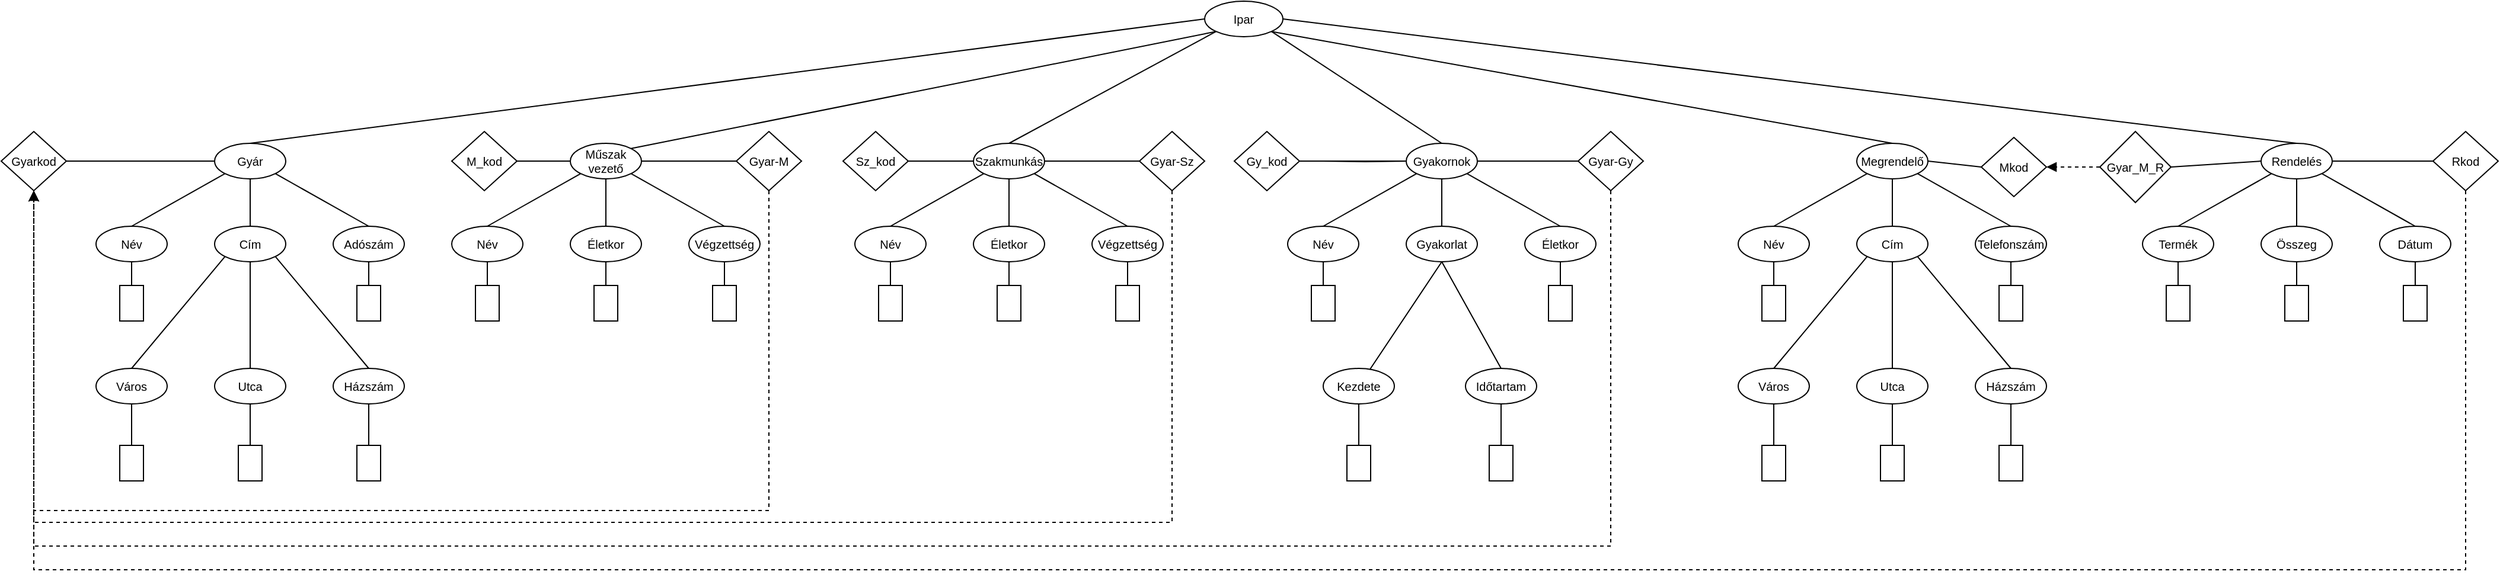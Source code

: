 <mxfile version="24.7.17">
  <diagram name="Page-1" id="0MoOA7dqFpv-dawel8Oq">
    <mxGraphModel dx="2227" dy="1876" grid="1" gridSize="10" guides="1" tooltips="1" connect="1" arrows="1" fold="1" page="1" pageScale="1" pageWidth="827" pageHeight="1169" math="0" shadow="0">
      <root>
        <mxCell id="0" />
        <mxCell id="1" parent="0" />
        <mxCell id="vGQCpLOHaBzgd5Pzb7qW-1" value="Ipar" style="ellipse;whiteSpace=wrap;html=1;fontSize=10;" vertex="1" parent="1">
          <mxGeometry x="415" y="-150" width="66" height="30" as="geometry" />
        </mxCell>
        <mxCell id="vGQCpLOHaBzgd5Pzb7qW-168" style="edgeStyle=orthogonalEdgeStyle;rounded=0;orthogonalLoop=1;jettySize=auto;html=1;exitX=0;exitY=0.5;exitDx=0;exitDy=0;entryX=1;entryY=0.5;entryDx=0;entryDy=0;endArrow=none;endFill=0;" edge="1" parent="1" source="vGQCpLOHaBzgd5Pzb7qW-2" target="vGQCpLOHaBzgd5Pzb7qW-167">
          <mxGeometry relative="1" as="geometry" />
        </mxCell>
        <mxCell id="vGQCpLOHaBzgd5Pzb7qW-2" value="Gyár" style="ellipse;whiteSpace=wrap;html=1;fontSize=10;" vertex="1" parent="1">
          <mxGeometry x="-420" y="-30" width="60" height="30" as="geometry" />
        </mxCell>
        <mxCell id="vGQCpLOHaBzgd5Pzb7qW-6" value="Szakmunkás" style="ellipse;whiteSpace=wrap;html=1;fontSize=10;" vertex="1" parent="1">
          <mxGeometry x="220" y="-30" width="60" height="30" as="geometry" />
        </mxCell>
        <mxCell id="vGQCpLOHaBzgd5Pzb7qW-7" value="Gyakornok" style="ellipse;whiteSpace=wrap;html=1;fontSize=10;" vertex="1" parent="1">
          <mxGeometry x="585" y="-30" width="60" height="30" as="geometry" />
        </mxCell>
        <mxCell id="vGQCpLOHaBzgd5Pzb7qW-8" value="Megrendelő" style="ellipse;whiteSpace=wrap;html=1;fontSize=10;" vertex="1" parent="1">
          <mxGeometry x="965" y="-30" width="60" height="30" as="geometry" />
        </mxCell>
        <mxCell id="vGQCpLOHaBzgd5Pzb7qW-9" value="Rendelés" style="ellipse;whiteSpace=wrap;html=1;fontSize=10;" vertex="1" parent="1">
          <mxGeometry x="1306" y="-30" width="60" height="30" as="geometry" />
        </mxCell>
        <mxCell id="vGQCpLOHaBzgd5Pzb7qW-10" value="" style="endArrow=none;html=1;rounded=0;exitX=0.5;exitY=0;exitDx=0;exitDy=0;entryX=0;entryY=0.5;entryDx=0;entryDy=0;fontSize=10;" edge="1" parent="1" source="vGQCpLOHaBzgd5Pzb7qW-2" target="vGQCpLOHaBzgd5Pzb7qW-1">
          <mxGeometry width="50" height="50" relative="1" as="geometry">
            <mxPoint x="334" y="-10" as="sourcePoint" />
            <mxPoint x="340" y="-50" as="targetPoint" />
            <Array as="points" />
          </mxGeometry>
        </mxCell>
        <mxCell id="vGQCpLOHaBzgd5Pzb7qW-12" value="" style="endArrow=none;html=1;rounded=0;entryX=0;entryY=1;entryDx=0;entryDy=0;exitX=0.5;exitY=0;exitDx=0;exitDy=0;fontSize=10;" edge="1" parent="1" source="vGQCpLOHaBzgd5Pzb7qW-6" target="vGQCpLOHaBzgd5Pzb7qW-1">
          <mxGeometry width="50" height="50" relative="1" as="geometry">
            <mxPoint x="400" y="220" as="sourcePoint" />
            <mxPoint x="450" y="170" as="targetPoint" />
          </mxGeometry>
        </mxCell>
        <mxCell id="vGQCpLOHaBzgd5Pzb7qW-13" value="" style="endArrow=none;html=1;rounded=0;entryX=1;entryY=0.5;entryDx=0;entryDy=0;exitX=0.5;exitY=0;exitDx=0;exitDy=0;fontSize=10;" edge="1" parent="1" source="vGQCpLOHaBzgd5Pzb7qW-9" target="vGQCpLOHaBzgd5Pzb7qW-1">
          <mxGeometry width="50" height="50" relative="1" as="geometry">
            <mxPoint x="400" y="220" as="sourcePoint" />
            <mxPoint x="450" y="170" as="targetPoint" />
          </mxGeometry>
        </mxCell>
        <mxCell id="vGQCpLOHaBzgd5Pzb7qW-14" value="" style="endArrow=none;html=1;rounded=0;entryX=1;entryY=1;entryDx=0;entryDy=0;exitX=0.5;exitY=0;exitDx=0;exitDy=0;fontSize=10;" edge="1" parent="1" source="vGQCpLOHaBzgd5Pzb7qW-8" target="vGQCpLOHaBzgd5Pzb7qW-1">
          <mxGeometry width="50" height="50" relative="1" as="geometry">
            <mxPoint x="400" y="220" as="sourcePoint" />
            <mxPoint x="450" y="170" as="targetPoint" />
          </mxGeometry>
        </mxCell>
        <mxCell id="vGQCpLOHaBzgd5Pzb7qW-15" value="" style="endArrow=none;html=1;rounded=0;entryX=0.5;entryY=0;entryDx=0;entryDy=0;exitX=1;exitY=1;exitDx=0;exitDy=0;fontSize=10;" edge="1" parent="1" source="vGQCpLOHaBzgd5Pzb7qW-1" target="vGQCpLOHaBzgd5Pzb7qW-7">
          <mxGeometry width="50" height="50" relative="1" as="geometry">
            <mxPoint x="400" y="220" as="sourcePoint" />
            <mxPoint x="450" y="170" as="targetPoint" />
          </mxGeometry>
        </mxCell>
        <mxCell id="vGQCpLOHaBzgd5Pzb7qW-29" style="rounded=0;orthogonalLoop=1;jettySize=auto;html=1;exitX=0.5;exitY=1;exitDx=0;exitDy=0;entryX=0;entryY=0.5;entryDx=0;entryDy=0;endArrow=none;endFill=0;fontSize=10;" edge="1" parent="1" source="vGQCpLOHaBzgd5Pzb7qW-16" target="vGQCpLOHaBzgd5Pzb7qW-26">
          <mxGeometry relative="1" as="geometry" />
        </mxCell>
        <mxCell id="vGQCpLOHaBzgd5Pzb7qW-16" value="Név" style="ellipse;whiteSpace=wrap;html=1;fontSize=10;" vertex="1" parent="1">
          <mxGeometry x="-520" y="40" width="60" height="30" as="geometry" />
        </mxCell>
        <mxCell id="vGQCpLOHaBzgd5Pzb7qW-124" style="edgeStyle=orthogonalEdgeStyle;rounded=0;orthogonalLoop=1;jettySize=auto;html=1;exitX=0.5;exitY=1;exitDx=0;exitDy=0;entryX=0;entryY=0.5;entryDx=0;entryDy=0;endArrow=none;endFill=0;fontSize=10;" edge="1" parent="1" source="vGQCpLOHaBzgd5Pzb7qW-17" target="vGQCpLOHaBzgd5Pzb7qW-120">
          <mxGeometry relative="1" as="geometry" />
        </mxCell>
        <mxCell id="vGQCpLOHaBzgd5Pzb7qW-17" value="Házszám" style="ellipse;whiteSpace=wrap;html=1;fontSize=10;" vertex="1" parent="1">
          <mxGeometry x="-320" y="160" width="60" height="30" as="geometry" />
        </mxCell>
        <mxCell id="vGQCpLOHaBzgd5Pzb7qW-122" style="edgeStyle=orthogonalEdgeStyle;rounded=0;orthogonalLoop=1;jettySize=auto;html=1;exitX=0.5;exitY=1;exitDx=0;exitDy=0;entryX=0;entryY=0.5;entryDx=0;entryDy=0;endArrow=none;endFill=0;fontSize=10;" edge="1" parent="1" source="vGQCpLOHaBzgd5Pzb7qW-18" target="vGQCpLOHaBzgd5Pzb7qW-119">
          <mxGeometry relative="1" as="geometry" />
        </mxCell>
        <mxCell id="vGQCpLOHaBzgd5Pzb7qW-18" value="Város" style="ellipse;whiteSpace=wrap;html=1;fontSize=10;" vertex="1" parent="1">
          <mxGeometry x="-520" y="160" width="60" height="30" as="geometry" />
        </mxCell>
        <mxCell id="vGQCpLOHaBzgd5Pzb7qW-31" style="edgeStyle=orthogonalEdgeStyle;rounded=0;orthogonalLoop=1;jettySize=auto;html=1;exitX=0.5;exitY=1;exitDx=0;exitDy=0;endArrow=none;endFill=0;fontSize=10;" edge="1" parent="1" source="vGQCpLOHaBzgd5Pzb7qW-19" target="vGQCpLOHaBzgd5Pzb7qW-20">
          <mxGeometry relative="1" as="geometry" />
        </mxCell>
        <mxCell id="vGQCpLOHaBzgd5Pzb7qW-33" style="rounded=0;orthogonalLoop=1;jettySize=auto;html=1;exitX=0;exitY=1;exitDx=0;exitDy=0;entryX=0.5;entryY=0;entryDx=0;entryDy=0;endArrow=none;endFill=0;fontSize=10;" edge="1" parent="1" source="vGQCpLOHaBzgd5Pzb7qW-19" target="vGQCpLOHaBzgd5Pzb7qW-18">
          <mxGeometry relative="1" as="geometry">
            <mxPoint x="-390" y="100" as="targetPoint" />
          </mxGeometry>
        </mxCell>
        <mxCell id="vGQCpLOHaBzgd5Pzb7qW-19" value="Cím" style="ellipse;whiteSpace=wrap;html=1;fontSize=10;" vertex="1" parent="1">
          <mxGeometry x="-420" y="40" width="60" height="30" as="geometry" />
        </mxCell>
        <mxCell id="vGQCpLOHaBzgd5Pzb7qW-123" style="edgeStyle=orthogonalEdgeStyle;rounded=0;orthogonalLoop=1;jettySize=auto;html=1;exitX=0.5;exitY=1;exitDx=0;exitDy=0;entryX=0;entryY=0.5;entryDx=0;entryDy=0;endArrow=none;endFill=0;fontSize=10;" edge="1" parent="1" source="vGQCpLOHaBzgd5Pzb7qW-20" target="vGQCpLOHaBzgd5Pzb7qW-121">
          <mxGeometry relative="1" as="geometry" />
        </mxCell>
        <mxCell id="vGQCpLOHaBzgd5Pzb7qW-20" value="Utca" style="ellipse;whiteSpace=wrap;html=1;fontSize=10;" vertex="1" parent="1">
          <mxGeometry x="-420" y="160" width="60" height="30" as="geometry" />
        </mxCell>
        <mxCell id="vGQCpLOHaBzgd5Pzb7qW-30" style="rounded=0;orthogonalLoop=1;jettySize=auto;html=1;exitX=0.5;exitY=1;exitDx=0;exitDy=0;entryX=0;entryY=0.5;entryDx=0;entryDy=0;endArrow=none;endFill=0;fontSize=10;" edge="1" parent="1" source="vGQCpLOHaBzgd5Pzb7qW-21" target="vGQCpLOHaBzgd5Pzb7qW-28">
          <mxGeometry relative="1" as="geometry" />
        </mxCell>
        <mxCell id="vGQCpLOHaBzgd5Pzb7qW-21" value="Adószám" style="ellipse;whiteSpace=wrap;html=1;fontSize=10;" vertex="1" parent="1">
          <mxGeometry x="-320" y="40" width="60" height="30" as="geometry" />
        </mxCell>
        <mxCell id="vGQCpLOHaBzgd5Pzb7qW-22" value="" style="endArrow=none;html=1;rounded=0;entryX=0;entryY=1;entryDx=0;entryDy=0;exitX=0.5;exitY=0;exitDx=0;exitDy=0;fontSize=10;" edge="1" parent="1" source="vGQCpLOHaBzgd5Pzb7qW-16" target="vGQCpLOHaBzgd5Pzb7qW-2">
          <mxGeometry width="50" height="50" relative="1" as="geometry">
            <mxPoint x="-380" y="40" as="sourcePoint" />
            <mxPoint x="-330" y="-10" as="targetPoint" />
          </mxGeometry>
        </mxCell>
        <mxCell id="vGQCpLOHaBzgd5Pzb7qW-23" value="" style="endArrow=none;html=1;rounded=0;entryX=0.5;entryY=1;entryDx=0;entryDy=0;exitX=0.5;exitY=0;exitDx=0;exitDy=0;fontSize=10;" edge="1" parent="1" source="vGQCpLOHaBzgd5Pzb7qW-19" target="vGQCpLOHaBzgd5Pzb7qW-2">
          <mxGeometry width="50" height="50" relative="1" as="geometry">
            <mxPoint x="-380" y="40" as="sourcePoint" />
            <mxPoint x="-330" y="-10" as="targetPoint" />
          </mxGeometry>
        </mxCell>
        <mxCell id="vGQCpLOHaBzgd5Pzb7qW-24" value="" style="endArrow=none;html=1;rounded=0;exitX=0.5;exitY=0;exitDx=0;exitDy=0;entryX=1;entryY=1;entryDx=0;entryDy=0;fontSize=10;" edge="1" parent="1" source="vGQCpLOHaBzgd5Pzb7qW-21" target="vGQCpLOHaBzgd5Pzb7qW-2">
          <mxGeometry width="50" height="50" relative="1" as="geometry">
            <mxPoint x="-380" y="40" as="sourcePoint" />
            <mxPoint x="-330" y="-10" as="targetPoint" />
          </mxGeometry>
        </mxCell>
        <mxCell id="vGQCpLOHaBzgd5Pzb7qW-26" value="" style="rounded=0;whiteSpace=wrap;html=1;rotation=90;fontSize=10;" vertex="1" parent="1">
          <mxGeometry x="-505" y="95" width="30" height="20" as="geometry" />
        </mxCell>
        <mxCell id="vGQCpLOHaBzgd5Pzb7qW-28" value="" style="rounded=0;whiteSpace=wrap;html=1;rotation=90;fontSize=10;" vertex="1" parent="1">
          <mxGeometry x="-305" y="95" width="30" height="20" as="geometry" />
        </mxCell>
        <mxCell id="vGQCpLOHaBzgd5Pzb7qW-32" style="rounded=0;orthogonalLoop=1;jettySize=auto;html=1;exitX=1;exitY=1;exitDx=0;exitDy=0;endArrow=none;endFill=0;entryX=0.5;entryY=0;entryDx=0;entryDy=0;fontSize=10;" edge="1" parent="1" source="vGQCpLOHaBzgd5Pzb7qW-19" target="vGQCpLOHaBzgd5Pzb7qW-17">
          <mxGeometry relative="1" as="geometry">
            <mxPoint x="-311" y="174" as="targetPoint" />
          </mxGeometry>
        </mxCell>
        <mxCell id="vGQCpLOHaBzgd5Pzb7qW-50" style="rounded=0;orthogonalLoop=1;jettySize=auto;html=1;exitX=0.5;exitY=1;exitDx=0;exitDy=0;entryX=0;entryY=0.5;entryDx=0;entryDy=0;endArrow=none;endFill=0;fontSize=10;" edge="1" parent="1" source="vGQCpLOHaBzgd5Pzb7qW-51" target="vGQCpLOHaBzgd5Pzb7qW-63">
          <mxGeometry relative="1" as="geometry" />
        </mxCell>
        <mxCell id="vGQCpLOHaBzgd5Pzb7qW-51" value="Név" style="ellipse;whiteSpace=wrap;html=1;fontSize=10;" vertex="1" parent="1">
          <mxGeometry x="120" y="40" width="60" height="30" as="geometry" />
        </mxCell>
        <mxCell id="vGQCpLOHaBzgd5Pzb7qW-115" style="edgeStyle=orthogonalEdgeStyle;rounded=0;orthogonalLoop=1;jettySize=auto;html=1;exitX=0.5;exitY=1;exitDx=0;exitDy=0;entryX=0;entryY=0.5;entryDx=0;entryDy=0;endArrow=none;endFill=0;fontSize=10;" edge="1" parent="1" source="vGQCpLOHaBzgd5Pzb7qW-56" target="vGQCpLOHaBzgd5Pzb7qW-114">
          <mxGeometry relative="1" as="geometry" />
        </mxCell>
        <mxCell id="vGQCpLOHaBzgd5Pzb7qW-56" value="Életkor" style="ellipse;whiteSpace=wrap;html=1;fontSize=10;" vertex="1" parent="1">
          <mxGeometry x="220" y="40" width="60" height="30" as="geometry" />
        </mxCell>
        <mxCell id="vGQCpLOHaBzgd5Pzb7qW-58" style="rounded=0;orthogonalLoop=1;jettySize=auto;html=1;exitX=0.5;exitY=1;exitDx=0;exitDy=0;entryX=0;entryY=0.5;entryDx=0;entryDy=0;endArrow=none;endFill=0;fontSize=10;" edge="1" parent="1" source="vGQCpLOHaBzgd5Pzb7qW-59" target="vGQCpLOHaBzgd5Pzb7qW-64">
          <mxGeometry relative="1" as="geometry" />
        </mxCell>
        <mxCell id="vGQCpLOHaBzgd5Pzb7qW-59" value="Végzettség" style="ellipse;whiteSpace=wrap;html=1;fontSize=10;" vertex="1" parent="1">
          <mxGeometry x="320" y="40" width="60" height="30" as="geometry" />
        </mxCell>
        <mxCell id="vGQCpLOHaBzgd5Pzb7qW-60" value="" style="endArrow=none;html=1;rounded=0;entryX=0;entryY=1;entryDx=0;entryDy=0;exitX=0.5;exitY=0;exitDx=0;exitDy=0;fontSize=10;" edge="1" parent="1" source="vGQCpLOHaBzgd5Pzb7qW-51" target="vGQCpLOHaBzgd5Pzb7qW-6">
          <mxGeometry width="50" height="50" relative="1" as="geometry">
            <mxPoint x="260" y="40" as="sourcePoint" />
            <mxPoint x="229" y="-5" as="targetPoint" />
          </mxGeometry>
        </mxCell>
        <mxCell id="vGQCpLOHaBzgd5Pzb7qW-61" value="" style="endArrow=none;html=1;rounded=0;exitX=0.5;exitY=0;exitDx=0;exitDy=0;entryX=0.5;entryY=1;entryDx=0;entryDy=0;fontSize=10;" edge="1" parent="1" source="vGQCpLOHaBzgd5Pzb7qW-56" target="vGQCpLOHaBzgd5Pzb7qW-6">
          <mxGeometry width="50" height="50" relative="1" as="geometry">
            <mxPoint x="260" y="40" as="sourcePoint" />
            <mxPoint x="250" y="10" as="targetPoint" />
          </mxGeometry>
        </mxCell>
        <mxCell id="vGQCpLOHaBzgd5Pzb7qW-62" value="" style="endArrow=none;html=1;rounded=0;exitX=0.5;exitY=0;exitDx=0;exitDy=0;entryX=1;entryY=1;entryDx=0;entryDy=0;fontSize=10;" edge="1" parent="1" source="vGQCpLOHaBzgd5Pzb7qW-59" target="vGQCpLOHaBzgd5Pzb7qW-6">
          <mxGeometry width="50" height="50" relative="1" as="geometry">
            <mxPoint x="260" y="40" as="sourcePoint" />
            <mxPoint x="271" y="-5" as="targetPoint" />
          </mxGeometry>
        </mxCell>
        <mxCell id="vGQCpLOHaBzgd5Pzb7qW-63" value="" style="rounded=0;whiteSpace=wrap;html=1;rotation=90;fontSize=10;" vertex="1" parent="1">
          <mxGeometry x="135" y="95" width="30" height="20" as="geometry" />
        </mxCell>
        <mxCell id="vGQCpLOHaBzgd5Pzb7qW-64" value="" style="rounded=0;whiteSpace=wrap;html=1;rotation=90;fontSize=10;" vertex="1" parent="1">
          <mxGeometry x="335" y="95" width="30" height="20" as="geometry" />
        </mxCell>
        <mxCell id="vGQCpLOHaBzgd5Pzb7qW-66" style="rounded=0;orthogonalLoop=1;jettySize=auto;html=1;exitX=0.5;exitY=1;exitDx=0;exitDy=0;entryX=0;entryY=0.5;entryDx=0;entryDy=0;endArrow=none;endFill=0;fontSize=10;" edge="1" parent="1" source="vGQCpLOHaBzgd5Pzb7qW-67" target="vGQCpLOHaBzgd5Pzb7qW-79">
          <mxGeometry relative="1" as="geometry" />
        </mxCell>
        <mxCell id="vGQCpLOHaBzgd5Pzb7qW-67" value="Név" style="ellipse;whiteSpace=wrap;html=1;fontSize=10;" vertex="1" parent="1">
          <mxGeometry x="485" y="40" width="60" height="30" as="geometry" />
        </mxCell>
        <mxCell id="vGQCpLOHaBzgd5Pzb7qW-126" style="rounded=0;orthogonalLoop=1;jettySize=auto;html=1;exitX=0.5;exitY=1;exitDx=0;exitDy=0;entryX=0;entryY=0.5;entryDx=0;entryDy=0;endArrow=none;endFill=0;fontSize=10;" edge="1" parent="1" source="vGQCpLOHaBzgd5Pzb7qW-68" target="vGQCpLOHaBzgd5Pzb7qW-117">
          <mxGeometry relative="1" as="geometry" />
        </mxCell>
        <mxCell id="vGQCpLOHaBzgd5Pzb7qW-68" value="Időtartam" style="ellipse;whiteSpace=wrap;html=1;fontSize=10;" vertex="1" parent="1">
          <mxGeometry x="635" y="160" width="60" height="30" as="geometry" />
        </mxCell>
        <mxCell id="vGQCpLOHaBzgd5Pzb7qW-70" style="rounded=0;orthogonalLoop=1;jettySize=auto;html=1;exitX=0.5;exitY=1;exitDx=0;exitDy=0;endArrow=none;endFill=0;fontSize=10;" edge="1" parent="1" source="vGQCpLOHaBzgd5Pzb7qW-72" target="vGQCpLOHaBzgd5Pzb7qW-73">
          <mxGeometry relative="1" as="geometry" />
        </mxCell>
        <mxCell id="vGQCpLOHaBzgd5Pzb7qW-72" value="Gyakorlat" style="ellipse;whiteSpace=wrap;html=1;fontSize=10;" vertex="1" parent="1">
          <mxGeometry x="585" y="40" width="60" height="30" as="geometry" />
        </mxCell>
        <mxCell id="vGQCpLOHaBzgd5Pzb7qW-125" style="rounded=0;orthogonalLoop=1;jettySize=auto;html=1;exitX=0.5;exitY=1;exitDx=0;exitDy=0;entryX=0;entryY=0.5;entryDx=0;entryDy=0;endArrow=none;endFill=0;fontSize=10;" edge="1" parent="1" source="vGQCpLOHaBzgd5Pzb7qW-73" target="vGQCpLOHaBzgd5Pzb7qW-118">
          <mxGeometry relative="1" as="geometry" />
        </mxCell>
        <mxCell id="vGQCpLOHaBzgd5Pzb7qW-73" value="Kezdete" style="ellipse;whiteSpace=wrap;html=1;fontSize=10;" vertex="1" parent="1">
          <mxGeometry x="515" y="160" width="60" height="30" as="geometry" />
        </mxCell>
        <mxCell id="vGQCpLOHaBzgd5Pzb7qW-74" style="rounded=0;orthogonalLoop=1;jettySize=auto;html=1;exitX=0.5;exitY=1;exitDx=0;exitDy=0;entryX=0;entryY=0.5;entryDx=0;entryDy=0;endArrow=none;endFill=0;fontSize=10;" edge="1" parent="1" source="vGQCpLOHaBzgd5Pzb7qW-75" target="vGQCpLOHaBzgd5Pzb7qW-80">
          <mxGeometry relative="1" as="geometry" />
        </mxCell>
        <mxCell id="vGQCpLOHaBzgd5Pzb7qW-75" value="Életkor" style="ellipse;whiteSpace=wrap;html=1;fontSize=10;" vertex="1" parent="1">
          <mxGeometry x="685" y="40" width="60" height="30" as="geometry" />
        </mxCell>
        <mxCell id="vGQCpLOHaBzgd5Pzb7qW-76" value="" style="endArrow=none;html=1;rounded=0;entryX=0;entryY=1;entryDx=0;entryDy=0;exitX=0.5;exitY=0;exitDx=0;exitDy=0;fontSize=10;" edge="1" parent="1" source="vGQCpLOHaBzgd5Pzb7qW-67" target="vGQCpLOHaBzgd5Pzb7qW-7">
          <mxGeometry width="50" height="50" relative="1" as="geometry">
            <mxPoint x="625" y="40" as="sourcePoint" />
            <mxPoint x="594" y="-5" as="targetPoint" />
          </mxGeometry>
        </mxCell>
        <mxCell id="vGQCpLOHaBzgd5Pzb7qW-77" value="" style="endArrow=none;html=1;rounded=0;exitX=0.5;exitY=0;exitDx=0;exitDy=0;entryX=0.5;entryY=1;entryDx=0;entryDy=0;fontSize=10;" edge="1" parent="1" source="vGQCpLOHaBzgd5Pzb7qW-72" target="vGQCpLOHaBzgd5Pzb7qW-7">
          <mxGeometry width="50" height="50" relative="1" as="geometry">
            <mxPoint x="625" y="40" as="sourcePoint" />
            <mxPoint x="635" y="20" as="targetPoint" />
          </mxGeometry>
        </mxCell>
        <mxCell id="vGQCpLOHaBzgd5Pzb7qW-78" value="" style="endArrow=none;html=1;rounded=0;exitX=0.5;exitY=0;exitDx=0;exitDy=0;entryX=1;entryY=1;entryDx=0;entryDy=0;fontSize=10;" edge="1" parent="1" source="vGQCpLOHaBzgd5Pzb7qW-75" target="vGQCpLOHaBzgd5Pzb7qW-7">
          <mxGeometry width="50" height="50" relative="1" as="geometry">
            <mxPoint x="625" y="40" as="sourcePoint" />
            <mxPoint x="636" y="-5" as="targetPoint" />
          </mxGeometry>
        </mxCell>
        <mxCell id="vGQCpLOHaBzgd5Pzb7qW-79" value="" style="rounded=0;whiteSpace=wrap;html=1;rotation=90;fontSize=10;" vertex="1" parent="1">
          <mxGeometry x="500" y="95" width="30" height="20" as="geometry" />
        </mxCell>
        <mxCell id="vGQCpLOHaBzgd5Pzb7qW-80" value="" style="rounded=0;whiteSpace=wrap;html=1;rotation=90;fontSize=10;" vertex="1" parent="1">
          <mxGeometry x="700" y="95" width="30" height="20" as="geometry" />
        </mxCell>
        <mxCell id="vGQCpLOHaBzgd5Pzb7qW-81" style="rounded=0;orthogonalLoop=1;jettySize=auto;html=1;exitX=0.5;exitY=1;exitDx=0;exitDy=0;endArrow=none;endFill=0;entryX=0.5;entryY=0;entryDx=0;entryDy=0;fontSize=10;" edge="1" parent="1" source="vGQCpLOHaBzgd5Pzb7qW-72" target="vGQCpLOHaBzgd5Pzb7qW-68">
          <mxGeometry relative="1" as="geometry">
            <mxPoint x="694" y="174" as="targetPoint" />
          </mxGeometry>
        </mxCell>
        <mxCell id="vGQCpLOHaBzgd5Pzb7qW-82" style="rounded=0;orthogonalLoop=1;jettySize=auto;html=1;exitX=0.5;exitY=1;exitDx=0;exitDy=0;entryX=0;entryY=0.5;entryDx=0;entryDy=0;endArrow=none;endFill=0;fontSize=10;" edge="1" parent="1" source="vGQCpLOHaBzgd5Pzb7qW-83" target="vGQCpLOHaBzgd5Pzb7qW-95">
          <mxGeometry relative="1" as="geometry" />
        </mxCell>
        <mxCell id="vGQCpLOHaBzgd5Pzb7qW-83" value="Név" style="ellipse;whiteSpace=wrap;html=1;fontSize=10;" vertex="1" parent="1">
          <mxGeometry x="865" y="40" width="60" height="30" as="geometry" />
        </mxCell>
        <mxCell id="vGQCpLOHaBzgd5Pzb7qW-161" style="rounded=0;orthogonalLoop=1;jettySize=auto;html=1;exitX=0.5;exitY=1;exitDx=0;exitDy=0;endArrow=none;endFill=0;fontSize=10;" edge="1" parent="1" source="vGQCpLOHaBzgd5Pzb7qW-84" target="vGQCpLOHaBzgd5Pzb7qW-154">
          <mxGeometry relative="1" as="geometry" />
        </mxCell>
        <mxCell id="vGQCpLOHaBzgd5Pzb7qW-84" value="Házszám" style="ellipse;whiteSpace=wrap;html=1;fontSize=10;" vertex="1" parent="1">
          <mxGeometry x="1065" y="160" width="60" height="30" as="geometry" />
        </mxCell>
        <mxCell id="vGQCpLOHaBzgd5Pzb7qW-159" style="edgeStyle=orthogonalEdgeStyle;rounded=0;orthogonalLoop=1;jettySize=auto;html=1;exitX=0.5;exitY=1;exitDx=0;exitDy=0;endArrow=none;endFill=0;fontSize=10;" edge="1" parent="1" source="vGQCpLOHaBzgd5Pzb7qW-85" target="vGQCpLOHaBzgd5Pzb7qW-153">
          <mxGeometry relative="1" as="geometry" />
        </mxCell>
        <mxCell id="vGQCpLOHaBzgd5Pzb7qW-85" value="Város" style="ellipse;whiteSpace=wrap;html=1;fontSize=10;" vertex="1" parent="1">
          <mxGeometry x="865" y="160" width="60" height="30" as="geometry" />
        </mxCell>
        <mxCell id="vGQCpLOHaBzgd5Pzb7qW-86" style="edgeStyle=orthogonalEdgeStyle;rounded=0;orthogonalLoop=1;jettySize=auto;html=1;exitX=0.5;exitY=1;exitDx=0;exitDy=0;endArrow=none;endFill=0;fontSize=10;" edge="1" parent="1" source="vGQCpLOHaBzgd5Pzb7qW-88" target="vGQCpLOHaBzgd5Pzb7qW-89">
          <mxGeometry relative="1" as="geometry" />
        </mxCell>
        <mxCell id="vGQCpLOHaBzgd5Pzb7qW-87" style="rounded=0;orthogonalLoop=1;jettySize=auto;html=1;exitX=0;exitY=1;exitDx=0;exitDy=0;entryX=0.5;entryY=0;entryDx=0;entryDy=0;endArrow=none;endFill=0;fontSize=10;" edge="1" parent="1" source="vGQCpLOHaBzgd5Pzb7qW-88" target="vGQCpLOHaBzgd5Pzb7qW-85">
          <mxGeometry relative="1" as="geometry">
            <mxPoint x="995" y="100" as="targetPoint" />
          </mxGeometry>
        </mxCell>
        <mxCell id="vGQCpLOHaBzgd5Pzb7qW-88" value="Cím" style="ellipse;whiteSpace=wrap;html=1;fontSize=10;" vertex="1" parent="1">
          <mxGeometry x="965" y="40" width="60" height="30" as="geometry" />
        </mxCell>
        <mxCell id="vGQCpLOHaBzgd5Pzb7qW-160" style="rounded=0;orthogonalLoop=1;jettySize=auto;html=1;exitX=0.5;exitY=1;exitDx=0;exitDy=0;entryX=0;entryY=0.5;entryDx=0;entryDy=0;endArrow=none;endFill=0;fontSize=10;" edge="1" parent="1" source="vGQCpLOHaBzgd5Pzb7qW-89" target="vGQCpLOHaBzgd5Pzb7qW-155">
          <mxGeometry relative="1" as="geometry" />
        </mxCell>
        <mxCell id="vGQCpLOHaBzgd5Pzb7qW-89" value="Utca" style="ellipse;whiteSpace=wrap;html=1;fontSize=10;" vertex="1" parent="1">
          <mxGeometry x="965" y="160" width="60" height="30" as="geometry" />
        </mxCell>
        <mxCell id="vGQCpLOHaBzgd5Pzb7qW-90" style="rounded=0;orthogonalLoop=1;jettySize=auto;html=1;exitX=0.5;exitY=1;exitDx=0;exitDy=0;entryX=0;entryY=0.5;entryDx=0;entryDy=0;endArrow=none;endFill=0;fontSize=10;" edge="1" parent="1" source="vGQCpLOHaBzgd5Pzb7qW-91" target="vGQCpLOHaBzgd5Pzb7qW-96">
          <mxGeometry relative="1" as="geometry" />
        </mxCell>
        <mxCell id="vGQCpLOHaBzgd5Pzb7qW-91" value="Telefonszám" style="ellipse;whiteSpace=wrap;html=1;fontSize=10;" vertex="1" parent="1">
          <mxGeometry x="1065" y="40" width="60" height="30" as="geometry" />
        </mxCell>
        <mxCell id="vGQCpLOHaBzgd5Pzb7qW-92" value="" style="endArrow=none;html=1;rounded=0;entryX=0;entryY=1;entryDx=0;entryDy=0;exitX=0.5;exitY=0;exitDx=0;exitDy=0;fontSize=10;" edge="1" parent="1" source="vGQCpLOHaBzgd5Pzb7qW-83" target="vGQCpLOHaBzgd5Pzb7qW-8">
          <mxGeometry width="50" height="50" relative="1" as="geometry">
            <mxPoint x="1005" y="40" as="sourcePoint" />
            <mxPoint x="974" y="-5" as="targetPoint" />
          </mxGeometry>
        </mxCell>
        <mxCell id="vGQCpLOHaBzgd5Pzb7qW-93" value="" style="endArrow=none;html=1;rounded=0;exitX=0.5;exitY=0;exitDx=0;exitDy=0;entryX=0.5;entryY=1;entryDx=0;entryDy=0;fontSize=10;" edge="1" parent="1" source="vGQCpLOHaBzgd5Pzb7qW-88" target="vGQCpLOHaBzgd5Pzb7qW-8">
          <mxGeometry width="50" height="50" relative="1" as="geometry">
            <mxPoint x="1005" y="40" as="sourcePoint" />
            <mxPoint x="995" as="targetPoint" />
          </mxGeometry>
        </mxCell>
        <mxCell id="vGQCpLOHaBzgd5Pzb7qW-94" value="" style="endArrow=none;html=1;rounded=0;exitX=0.5;exitY=0;exitDx=0;exitDy=0;entryX=1;entryY=1;entryDx=0;entryDy=0;fontSize=10;" edge="1" parent="1" source="vGQCpLOHaBzgd5Pzb7qW-91" target="vGQCpLOHaBzgd5Pzb7qW-8">
          <mxGeometry width="50" height="50" relative="1" as="geometry">
            <mxPoint x="1005" y="40" as="sourcePoint" />
            <mxPoint x="1016" y="-5" as="targetPoint" />
          </mxGeometry>
        </mxCell>
        <mxCell id="vGQCpLOHaBzgd5Pzb7qW-95" value="" style="rounded=0;whiteSpace=wrap;html=1;rotation=90;fontSize=10;" vertex="1" parent="1">
          <mxGeometry x="880" y="95" width="30" height="20" as="geometry" />
        </mxCell>
        <mxCell id="vGQCpLOHaBzgd5Pzb7qW-96" value="" style="rounded=0;whiteSpace=wrap;html=1;rotation=90;fontSize=10;" vertex="1" parent="1">
          <mxGeometry x="1080" y="95" width="30" height="20" as="geometry" />
        </mxCell>
        <mxCell id="vGQCpLOHaBzgd5Pzb7qW-97" style="rounded=0;orthogonalLoop=1;jettySize=auto;html=1;exitX=1;exitY=1;exitDx=0;exitDy=0;endArrow=none;endFill=0;entryX=0.5;entryY=0;entryDx=0;entryDy=0;fontSize=10;" edge="1" parent="1" source="vGQCpLOHaBzgd5Pzb7qW-88" target="vGQCpLOHaBzgd5Pzb7qW-84">
          <mxGeometry relative="1" as="geometry">
            <mxPoint x="1074" y="174" as="targetPoint" />
          </mxGeometry>
        </mxCell>
        <mxCell id="vGQCpLOHaBzgd5Pzb7qW-98" style="rounded=0;orthogonalLoop=1;jettySize=auto;html=1;exitX=0.5;exitY=1;exitDx=0;exitDy=0;entryX=0;entryY=0.5;entryDx=0;entryDy=0;endArrow=none;endFill=0;fontSize=10;" edge="1" parent="1" source="vGQCpLOHaBzgd5Pzb7qW-99" target="vGQCpLOHaBzgd5Pzb7qW-111">
          <mxGeometry relative="1" as="geometry" />
        </mxCell>
        <mxCell id="vGQCpLOHaBzgd5Pzb7qW-99" value="Termék" style="ellipse;whiteSpace=wrap;html=1;fontSize=10;" vertex="1" parent="1">
          <mxGeometry x="1206" y="40" width="60" height="30" as="geometry" />
        </mxCell>
        <mxCell id="vGQCpLOHaBzgd5Pzb7qW-166" style="edgeStyle=orthogonalEdgeStyle;rounded=0;orthogonalLoop=1;jettySize=auto;html=1;exitX=0.5;exitY=1;exitDx=0;exitDy=0;endArrow=none;endFill=0;fontSize=10;" edge="1" parent="1" source="vGQCpLOHaBzgd5Pzb7qW-104" target="vGQCpLOHaBzgd5Pzb7qW-165">
          <mxGeometry relative="1" as="geometry" />
        </mxCell>
        <mxCell id="vGQCpLOHaBzgd5Pzb7qW-104" value="Összeg" style="ellipse;whiteSpace=wrap;html=1;fontSize=10;" vertex="1" parent="1">
          <mxGeometry x="1306" y="40" width="60" height="30" as="geometry" />
        </mxCell>
        <mxCell id="vGQCpLOHaBzgd5Pzb7qW-106" style="rounded=0;orthogonalLoop=1;jettySize=auto;html=1;exitX=0.5;exitY=1;exitDx=0;exitDy=0;entryX=0;entryY=0.5;entryDx=0;entryDy=0;endArrow=none;endFill=0;fontSize=10;" edge="1" parent="1" source="vGQCpLOHaBzgd5Pzb7qW-107" target="vGQCpLOHaBzgd5Pzb7qW-112">
          <mxGeometry relative="1" as="geometry" />
        </mxCell>
        <mxCell id="vGQCpLOHaBzgd5Pzb7qW-107" value="Dátum" style="ellipse;whiteSpace=wrap;html=1;fontSize=10;" vertex="1" parent="1">
          <mxGeometry x="1406" y="40" width="60" height="30" as="geometry" />
        </mxCell>
        <mxCell id="vGQCpLOHaBzgd5Pzb7qW-108" value="" style="endArrow=none;html=1;rounded=0;entryX=0;entryY=1;entryDx=0;entryDy=0;exitX=0.5;exitY=0;exitDx=0;exitDy=0;fontSize=10;" edge="1" parent="1" source="vGQCpLOHaBzgd5Pzb7qW-99" target="vGQCpLOHaBzgd5Pzb7qW-9">
          <mxGeometry width="50" height="50" relative="1" as="geometry">
            <mxPoint x="1346" y="40" as="sourcePoint" />
            <mxPoint x="1315" y="-5" as="targetPoint" />
          </mxGeometry>
        </mxCell>
        <mxCell id="vGQCpLOHaBzgd5Pzb7qW-109" value="" style="endArrow=none;html=1;rounded=0;entryX=0.5;entryY=1;entryDx=0;entryDy=0;exitX=0.5;exitY=0;exitDx=0;exitDy=0;fontSize=10;" edge="1" parent="1" source="vGQCpLOHaBzgd5Pzb7qW-104" target="vGQCpLOHaBzgd5Pzb7qW-9">
          <mxGeometry width="50" height="50" relative="1" as="geometry">
            <mxPoint x="1346" y="40" as="sourcePoint" />
            <mxPoint x="1336" as="targetPoint" />
          </mxGeometry>
        </mxCell>
        <mxCell id="vGQCpLOHaBzgd5Pzb7qW-110" value="" style="endArrow=none;html=1;rounded=0;exitX=0.5;exitY=0;exitDx=0;exitDy=0;entryX=1;entryY=1;entryDx=0;entryDy=0;fontSize=10;" edge="1" parent="1" source="vGQCpLOHaBzgd5Pzb7qW-107" target="vGQCpLOHaBzgd5Pzb7qW-9">
          <mxGeometry width="50" height="50" relative="1" as="geometry">
            <mxPoint x="1346" y="40" as="sourcePoint" />
            <mxPoint x="1357" y="-5" as="targetPoint" />
          </mxGeometry>
        </mxCell>
        <mxCell id="vGQCpLOHaBzgd5Pzb7qW-111" value="" style="rounded=0;whiteSpace=wrap;html=1;rotation=90;fontSize=10;" vertex="1" parent="1">
          <mxGeometry x="1221" y="95" width="30" height="20" as="geometry" />
        </mxCell>
        <mxCell id="vGQCpLOHaBzgd5Pzb7qW-112" value="" style="rounded=0;whiteSpace=wrap;html=1;rotation=90;fontSize=10;" vertex="1" parent="1">
          <mxGeometry x="1421" y="95" width="30" height="20" as="geometry" />
        </mxCell>
        <mxCell id="vGQCpLOHaBzgd5Pzb7qW-114" value="" style="rounded=0;whiteSpace=wrap;html=1;rotation=90;fontSize=10;" vertex="1" parent="1">
          <mxGeometry x="235" y="95" width="30" height="20" as="geometry" />
        </mxCell>
        <mxCell id="vGQCpLOHaBzgd5Pzb7qW-116" style="edgeStyle=orthogonalEdgeStyle;rounded=0;orthogonalLoop=1;jettySize=auto;html=1;exitX=0.5;exitY=1;exitDx=0;exitDy=0;fontSize=10;" edge="1" parent="1" source="vGQCpLOHaBzgd5Pzb7qW-73" target="vGQCpLOHaBzgd5Pzb7qW-73">
          <mxGeometry relative="1" as="geometry" />
        </mxCell>
        <mxCell id="vGQCpLOHaBzgd5Pzb7qW-117" value="" style="rounded=0;whiteSpace=wrap;html=1;rotation=90;fontSize=10;" vertex="1" parent="1">
          <mxGeometry x="650" y="230" width="30" height="20" as="geometry" />
        </mxCell>
        <mxCell id="vGQCpLOHaBzgd5Pzb7qW-118" value="" style="rounded=0;whiteSpace=wrap;html=1;rotation=90;fontSize=10;" vertex="1" parent="1">
          <mxGeometry x="530" y="230" width="30" height="20" as="geometry" />
        </mxCell>
        <mxCell id="vGQCpLOHaBzgd5Pzb7qW-119" value="" style="rounded=0;whiteSpace=wrap;html=1;rotation=90;fontSize=10;" vertex="1" parent="1">
          <mxGeometry x="-505" y="230" width="30" height="20" as="geometry" />
        </mxCell>
        <mxCell id="vGQCpLOHaBzgd5Pzb7qW-120" value="" style="rounded=0;whiteSpace=wrap;html=1;rotation=90;fontSize=10;" vertex="1" parent="1">
          <mxGeometry x="-305" y="230" width="30" height="20" as="geometry" />
        </mxCell>
        <mxCell id="vGQCpLOHaBzgd5Pzb7qW-121" value="" style="rounded=0;whiteSpace=wrap;html=1;rotation=90;fontSize=10;" vertex="1" parent="1">
          <mxGeometry x="-405" y="230" width="30" height="20" as="geometry" />
        </mxCell>
        <mxCell id="vGQCpLOHaBzgd5Pzb7qW-152" style="rounded=0;orthogonalLoop=1;jettySize=auto;html=1;exitX=1;exitY=0;exitDx=0;exitDy=0;entryX=0;entryY=1;entryDx=0;entryDy=0;endArrow=none;endFill=0;fontSize=10;" edge="1" parent="1" source="vGQCpLOHaBzgd5Pzb7qW-139" target="vGQCpLOHaBzgd5Pzb7qW-1">
          <mxGeometry relative="1" as="geometry" />
        </mxCell>
        <mxCell id="vGQCpLOHaBzgd5Pzb7qW-139" value="Műszak vezető" style="ellipse;whiteSpace=wrap;html=1;fontSize=10;" vertex="1" parent="1">
          <mxGeometry x="-120" y="-30" width="60" height="30" as="geometry" />
        </mxCell>
        <mxCell id="vGQCpLOHaBzgd5Pzb7qW-140" style="rounded=0;orthogonalLoop=1;jettySize=auto;html=1;exitX=0.5;exitY=1;exitDx=0;exitDy=0;entryX=0;entryY=0.5;entryDx=0;entryDy=0;endArrow=none;endFill=0;fontSize=10;" edge="1" parent="1" source="vGQCpLOHaBzgd5Pzb7qW-141" target="vGQCpLOHaBzgd5Pzb7qW-149">
          <mxGeometry relative="1" as="geometry" />
        </mxCell>
        <mxCell id="vGQCpLOHaBzgd5Pzb7qW-141" value="Név" style="ellipse;whiteSpace=wrap;html=1;fontSize=10;" vertex="1" parent="1">
          <mxGeometry x="-220" y="40" width="60" height="30" as="geometry" />
        </mxCell>
        <mxCell id="vGQCpLOHaBzgd5Pzb7qW-142" style="edgeStyle=orthogonalEdgeStyle;rounded=0;orthogonalLoop=1;jettySize=auto;html=1;exitX=0.5;exitY=1;exitDx=0;exitDy=0;entryX=0;entryY=0.5;entryDx=0;entryDy=0;endArrow=none;endFill=0;fontSize=10;" edge="1" parent="1" source="vGQCpLOHaBzgd5Pzb7qW-143" target="vGQCpLOHaBzgd5Pzb7qW-151">
          <mxGeometry relative="1" as="geometry" />
        </mxCell>
        <mxCell id="vGQCpLOHaBzgd5Pzb7qW-143" value="Életkor" style="ellipse;whiteSpace=wrap;html=1;fontSize=10;" vertex="1" parent="1">
          <mxGeometry x="-120" y="40" width="60" height="30" as="geometry" />
        </mxCell>
        <mxCell id="vGQCpLOHaBzgd5Pzb7qW-144" style="rounded=0;orthogonalLoop=1;jettySize=auto;html=1;exitX=0.5;exitY=1;exitDx=0;exitDy=0;entryX=0;entryY=0.5;entryDx=0;entryDy=0;endArrow=none;endFill=0;fontSize=10;" edge="1" parent="1" source="vGQCpLOHaBzgd5Pzb7qW-145" target="vGQCpLOHaBzgd5Pzb7qW-150">
          <mxGeometry relative="1" as="geometry" />
        </mxCell>
        <mxCell id="vGQCpLOHaBzgd5Pzb7qW-145" value="Végzettség" style="ellipse;whiteSpace=wrap;html=1;fontSize=10;" vertex="1" parent="1">
          <mxGeometry x="-20" y="40" width="60" height="30" as="geometry" />
        </mxCell>
        <mxCell id="vGQCpLOHaBzgd5Pzb7qW-146" value="" style="endArrow=none;html=1;rounded=0;entryX=0;entryY=1;entryDx=0;entryDy=0;exitX=0.5;exitY=0;exitDx=0;exitDy=0;fontSize=10;" edge="1" parent="1" source="vGQCpLOHaBzgd5Pzb7qW-141" target="vGQCpLOHaBzgd5Pzb7qW-139">
          <mxGeometry width="50" height="50" relative="1" as="geometry">
            <mxPoint x="-80" y="40" as="sourcePoint" />
            <mxPoint x="-111" y="-5" as="targetPoint" />
          </mxGeometry>
        </mxCell>
        <mxCell id="vGQCpLOHaBzgd5Pzb7qW-147" value="" style="endArrow=none;html=1;rounded=0;exitX=0.5;exitY=0;exitDx=0;exitDy=0;entryX=0.5;entryY=1;entryDx=0;entryDy=0;fontSize=10;" edge="1" parent="1" source="vGQCpLOHaBzgd5Pzb7qW-143" target="vGQCpLOHaBzgd5Pzb7qW-139">
          <mxGeometry width="50" height="50" relative="1" as="geometry">
            <mxPoint x="-80" y="40" as="sourcePoint" />
            <mxPoint x="-90" y="10" as="targetPoint" />
          </mxGeometry>
        </mxCell>
        <mxCell id="vGQCpLOHaBzgd5Pzb7qW-148" value="" style="endArrow=none;html=1;rounded=0;exitX=0.5;exitY=0;exitDx=0;exitDy=0;entryX=1;entryY=1;entryDx=0;entryDy=0;fontSize=10;" edge="1" parent="1" source="vGQCpLOHaBzgd5Pzb7qW-145" target="vGQCpLOHaBzgd5Pzb7qW-139">
          <mxGeometry width="50" height="50" relative="1" as="geometry">
            <mxPoint x="-80" y="40" as="sourcePoint" />
            <mxPoint x="-69" y="-5" as="targetPoint" />
          </mxGeometry>
        </mxCell>
        <mxCell id="vGQCpLOHaBzgd5Pzb7qW-149" value="" style="rounded=0;whiteSpace=wrap;html=1;rotation=90;fontSize=10;" vertex="1" parent="1">
          <mxGeometry x="-205" y="95" width="30" height="20" as="geometry" />
        </mxCell>
        <mxCell id="vGQCpLOHaBzgd5Pzb7qW-150" value="" style="rounded=0;whiteSpace=wrap;html=1;rotation=90;fontSize=10;" vertex="1" parent="1">
          <mxGeometry x="-5" y="95" width="30" height="20" as="geometry" />
        </mxCell>
        <mxCell id="vGQCpLOHaBzgd5Pzb7qW-151" value="" style="rounded=0;whiteSpace=wrap;html=1;rotation=90;fontSize=10;" vertex="1" parent="1">
          <mxGeometry x="-105" y="95" width="30" height="20" as="geometry" />
        </mxCell>
        <mxCell id="vGQCpLOHaBzgd5Pzb7qW-153" value="" style="rounded=0;whiteSpace=wrap;html=1;rotation=90;fontSize=10;" vertex="1" parent="1">
          <mxGeometry x="880" y="230" width="30" height="20" as="geometry" />
        </mxCell>
        <mxCell id="vGQCpLOHaBzgd5Pzb7qW-154" value="" style="rounded=0;whiteSpace=wrap;html=1;rotation=90;fontSize=10;" vertex="1" parent="1">
          <mxGeometry x="1080" y="230" width="30" height="20" as="geometry" />
        </mxCell>
        <mxCell id="vGQCpLOHaBzgd5Pzb7qW-155" value="" style="rounded=0;whiteSpace=wrap;html=1;rotation=90;fontSize=10;" vertex="1" parent="1">
          <mxGeometry x="980" y="230" width="30" height="20" as="geometry" />
        </mxCell>
        <mxCell id="vGQCpLOHaBzgd5Pzb7qW-165" value="" style="rounded=0;whiteSpace=wrap;html=1;rotation=90;fontSize=10;" vertex="1" parent="1">
          <mxGeometry x="1321" y="95" width="30" height="20" as="geometry" />
        </mxCell>
        <mxCell id="vGQCpLOHaBzgd5Pzb7qW-167" value="&lt;font style=&quot;font-size: 10px;&quot;&gt;Gyarkod&lt;/font&gt;" style="rhombus;whiteSpace=wrap;html=1;" vertex="1" parent="1">
          <mxGeometry x="-600" y="-40" width="55" height="50" as="geometry" />
        </mxCell>
        <mxCell id="vGQCpLOHaBzgd5Pzb7qW-173" style="edgeStyle=orthogonalEdgeStyle;rounded=0;orthogonalLoop=1;jettySize=auto;html=1;exitX=1;exitY=0.5;exitDx=0;exitDy=0;entryX=0;entryY=0.5;entryDx=0;entryDy=0;endArrow=none;endFill=0;" edge="1" parent="1" source="vGQCpLOHaBzgd5Pzb7qW-169" target="vGQCpLOHaBzgd5Pzb7qW-139">
          <mxGeometry relative="1" as="geometry" />
        </mxCell>
        <mxCell id="vGQCpLOHaBzgd5Pzb7qW-169" value="&lt;font style=&quot;font-size: 10px;&quot;&gt;M_kod&lt;/font&gt;" style="rhombus;whiteSpace=wrap;html=1;" vertex="1" parent="1">
          <mxGeometry x="-220" y="-40" width="55" height="50" as="geometry" />
        </mxCell>
        <mxCell id="vGQCpLOHaBzgd5Pzb7qW-174" style="edgeStyle=orthogonalEdgeStyle;rounded=0;orthogonalLoop=1;jettySize=auto;html=1;exitX=1;exitY=0.5;exitDx=0;exitDy=0;endArrow=none;endFill=0;" edge="1" parent="1" source="vGQCpLOHaBzgd5Pzb7qW-170" target="vGQCpLOHaBzgd5Pzb7qW-6">
          <mxGeometry relative="1" as="geometry" />
        </mxCell>
        <mxCell id="vGQCpLOHaBzgd5Pzb7qW-170" value="&lt;font style=&quot;font-size: 10px;&quot;&gt;Sz_kod&lt;/font&gt;" style="rhombus;whiteSpace=wrap;html=1;" vertex="1" parent="1">
          <mxGeometry x="110" y="-40" width="55" height="50" as="geometry" />
        </mxCell>
        <mxCell id="vGQCpLOHaBzgd5Pzb7qW-175" style="edgeStyle=orthogonalEdgeStyle;rounded=0;orthogonalLoop=1;jettySize=auto;html=1;exitX=1;exitY=0.5;exitDx=0;exitDy=0;entryX=0;entryY=0.5;entryDx=0;entryDy=0;endArrow=none;endFill=0;" edge="1" parent="1" target="vGQCpLOHaBzgd5Pzb7qW-7">
          <mxGeometry relative="1" as="geometry">
            <mxPoint x="515" y="-15" as="sourcePoint" />
          </mxGeometry>
        </mxCell>
        <mxCell id="vGQCpLOHaBzgd5Pzb7qW-177" value="" style="edgeStyle=orthogonalEdgeStyle;rounded=0;orthogonalLoop=1;jettySize=auto;html=1;endArrow=none;endFill=0;" edge="1" parent="1" source="vGQCpLOHaBzgd5Pzb7qW-171">
          <mxGeometry relative="1" as="geometry">
            <mxPoint x="585" y="-15" as="targetPoint" />
          </mxGeometry>
        </mxCell>
        <mxCell id="vGQCpLOHaBzgd5Pzb7qW-171" value="&lt;font style=&quot;font-size: 10px;&quot;&gt;Gy_kod&lt;/font&gt;" style="rhombus;whiteSpace=wrap;html=1;" vertex="1" parent="1">
          <mxGeometry x="440" y="-40" width="55" height="50" as="geometry" />
        </mxCell>
        <mxCell id="vGQCpLOHaBzgd5Pzb7qW-176" style="rounded=0;orthogonalLoop=1;jettySize=auto;html=1;exitX=0;exitY=0.5;exitDx=0;exitDy=0;entryX=1;entryY=0.5;entryDx=0;entryDy=0;endArrow=none;endFill=0;" edge="1" parent="1" source="vGQCpLOHaBzgd5Pzb7qW-172" target="vGQCpLOHaBzgd5Pzb7qW-8">
          <mxGeometry relative="1" as="geometry" />
        </mxCell>
        <mxCell id="vGQCpLOHaBzgd5Pzb7qW-172" value="&lt;font style=&quot;font-size: 10px;&quot;&gt;Mkod&lt;/font&gt;" style="rhombus;whiteSpace=wrap;html=1;" vertex="1" parent="1">
          <mxGeometry x="1070" y="-35" width="55" height="50" as="geometry" />
        </mxCell>
        <mxCell id="vGQCpLOHaBzgd5Pzb7qW-179" value="" style="edgeStyle=orthogonalEdgeStyle;rounded=0;orthogonalLoop=1;jettySize=auto;html=1;endArrow=none;endFill=0;" edge="1" parent="1" source="vGQCpLOHaBzgd5Pzb7qW-178" target="vGQCpLOHaBzgd5Pzb7qW-139">
          <mxGeometry relative="1" as="geometry" />
        </mxCell>
        <mxCell id="vGQCpLOHaBzgd5Pzb7qW-180" style="edgeStyle=orthogonalEdgeStyle;rounded=0;orthogonalLoop=1;jettySize=auto;html=1;exitX=0.5;exitY=1;exitDx=0;exitDy=0;entryX=0.5;entryY=1;entryDx=0;entryDy=0;dashed=1;" edge="1" parent="1" source="vGQCpLOHaBzgd5Pzb7qW-178" target="vGQCpLOHaBzgd5Pzb7qW-167">
          <mxGeometry relative="1" as="geometry">
            <Array as="points">
              <mxPoint x="48" y="280" />
              <mxPoint x="-572" y="280" />
            </Array>
          </mxGeometry>
        </mxCell>
        <mxCell id="vGQCpLOHaBzgd5Pzb7qW-178" value="&lt;font style=&quot;font-size: 10px;&quot;&gt;Gyar-M&lt;/font&gt;" style="rhombus;whiteSpace=wrap;html=1;" vertex="1" parent="1">
          <mxGeometry x="20" y="-40" width="55" height="50" as="geometry" />
        </mxCell>
        <mxCell id="vGQCpLOHaBzgd5Pzb7qW-182" value="" style="edgeStyle=orthogonalEdgeStyle;rounded=0;orthogonalLoop=1;jettySize=auto;html=1;endArrow=none;endFill=0;" edge="1" parent="1" source="vGQCpLOHaBzgd5Pzb7qW-181" target="vGQCpLOHaBzgd5Pzb7qW-6">
          <mxGeometry relative="1" as="geometry" />
        </mxCell>
        <mxCell id="vGQCpLOHaBzgd5Pzb7qW-183" style="edgeStyle=orthogonalEdgeStyle;rounded=0;orthogonalLoop=1;jettySize=auto;html=1;exitX=0.5;exitY=1;exitDx=0;exitDy=0;entryX=0.5;entryY=1;entryDx=0;entryDy=0;dashed=1;" edge="1" parent="1" source="vGQCpLOHaBzgd5Pzb7qW-181" target="vGQCpLOHaBzgd5Pzb7qW-167">
          <mxGeometry relative="1" as="geometry">
            <Array as="points">
              <mxPoint x="388" y="290" />
              <mxPoint x="-572" y="290" />
            </Array>
          </mxGeometry>
        </mxCell>
        <mxCell id="vGQCpLOHaBzgd5Pzb7qW-181" value="&lt;font style=&quot;font-size: 10px;&quot;&gt;Gyar-Sz&lt;/font&gt;" style="rhombus;whiteSpace=wrap;html=1;" vertex="1" parent="1">
          <mxGeometry x="360" y="-40" width="55" height="50" as="geometry" />
        </mxCell>
        <mxCell id="vGQCpLOHaBzgd5Pzb7qW-185" value="" style="edgeStyle=orthogonalEdgeStyle;rounded=0;orthogonalLoop=1;jettySize=auto;html=1;endArrow=none;endFill=0;" edge="1" parent="1" source="vGQCpLOHaBzgd5Pzb7qW-184" target="vGQCpLOHaBzgd5Pzb7qW-7">
          <mxGeometry relative="1" as="geometry" />
        </mxCell>
        <mxCell id="vGQCpLOHaBzgd5Pzb7qW-186" style="edgeStyle=orthogonalEdgeStyle;rounded=0;orthogonalLoop=1;jettySize=auto;html=1;exitX=0.5;exitY=1;exitDx=0;exitDy=0;entryX=0.5;entryY=1;entryDx=0;entryDy=0;dashed=1;" edge="1" parent="1" source="vGQCpLOHaBzgd5Pzb7qW-184" target="vGQCpLOHaBzgd5Pzb7qW-167">
          <mxGeometry relative="1" as="geometry">
            <Array as="points">
              <mxPoint x="757" y="310" />
              <mxPoint x="-573" y="310" />
            </Array>
          </mxGeometry>
        </mxCell>
        <mxCell id="vGQCpLOHaBzgd5Pzb7qW-184" value="&lt;font style=&quot;font-size: 10px;&quot;&gt;Gyar-Gy&lt;/font&gt;" style="rhombus;whiteSpace=wrap;html=1;" vertex="1" parent="1">
          <mxGeometry x="730" y="-40" width="55" height="50" as="geometry" />
        </mxCell>
        <mxCell id="vGQCpLOHaBzgd5Pzb7qW-188" value="" style="edgeStyle=orthogonalEdgeStyle;rounded=0;orthogonalLoop=1;jettySize=auto;html=1;endArrow=none;endFill=0;" edge="1" parent="1" source="vGQCpLOHaBzgd5Pzb7qW-187" target="vGQCpLOHaBzgd5Pzb7qW-9">
          <mxGeometry relative="1" as="geometry" />
        </mxCell>
        <mxCell id="vGQCpLOHaBzgd5Pzb7qW-189" style="edgeStyle=orthogonalEdgeStyle;rounded=0;orthogonalLoop=1;jettySize=auto;html=1;exitX=0.5;exitY=1;exitDx=0;exitDy=0;entryX=0.5;entryY=1;entryDx=0;entryDy=0;dashed=1;endArrow=block;endFill=1;" edge="1" parent="1" source="vGQCpLOHaBzgd5Pzb7qW-187" target="vGQCpLOHaBzgd5Pzb7qW-167">
          <mxGeometry relative="1" as="geometry">
            <Array as="points">
              <mxPoint x="1479" y="330" />
              <mxPoint x="-572" y="330" />
            </Array>
          </mxGeometry>
        </mxCell>
        <mxCell id="vGQCpLOHaBzgd5Pzb7qW-187" value="&lt;font style=&quot;font-size: 10px;&quot;&gt;Rkod&lt;/font&gt;" style="rhombus;whiteSpace=wrap;html=1;" vertex="1" parent="1">
          <mxGeometry x="1451" y="-40" width="55" height="50" as="geometry" />
        </mxCell>
        <mxCell id="vGQCpLOHaBzgd5Pzb7qW-191" value="" style="edgeStyle=orthogonalEdgeStyle;rounded=0;orthogonalLoop=1;jettySize=auto;html=1;dashed=1;endArrow=block;endFill=1;" edge="1" parent="1" source="vGQCpLOHaBzgd5Pzb7qW-190" target="vGQCpLOHaBzgd5Pzb7qW-172">
          <mxGeometry relative="1" as="geometry" />
        </mxCell>
        <mxCell id="vGQCpLOHaBzgd5Pzb7qW-192" style="rounded=0;orthogonalLoop=1;jettySize=auto;html=1;exitX=1;exitY=0.5;exitDx=0;exitDy=0;entryX=0;entryY=0.5;entryDx=0;entryDy=0;endArrow=none;endFill=0;" edge="1" parent="1" source="vGQCpLOHaBzgd5Pzb7qW-190" target="vGQCpLOHaBzgd5Pzb7qW-9">
          <mxGeometry relative="1" as="geometry" />
        </mxCell>
        <mxCell id="vGQCpLOHaBzgd5Pzb7qW-190" value="&lt;font style=&quot;font-size: 10px;&quot;&gt;Gyar_M_R&lt;/font&gt;" style="rhombus;whiteSpace=wrap;html=1;" vertex="1" parent="1">
          <mxGeometry x="1170" y="-40" width="60" height="60" as="geometry" />
        </mxCell>
      </root>
    </mxGraphModel>
  </diagram>
</mxfile>
